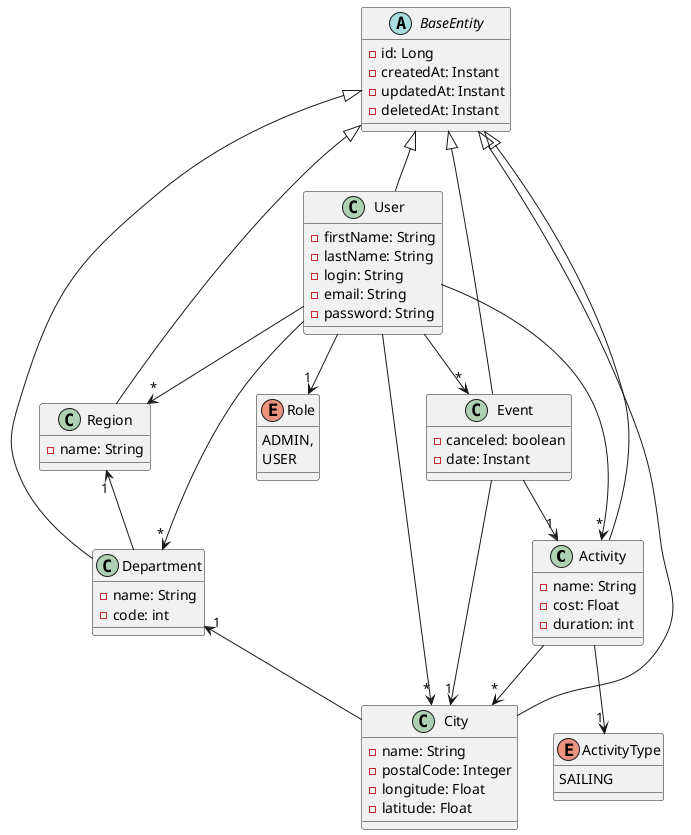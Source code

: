 @startuml

class Activity {
    -name: String
    -cost: Float
    -duration: int
}
enum ActivityType {
    SAILING
}
abstract class BaseEntity {
    -id: Long
    -createdAt: Instant
    -updatedAt: Instant
    -deletedAt: Instant
}
class City {
    -name: String
    -postalCode: Integer
    -longitude: Float
    -latitude: Float
}
class Department {
    -name: String
    -code: int
}
class User {
    -firstName: String
    -lastName: String
    -login: String
    -email: String
    -password: String
}
enum Role {
    ADMIN,
    USER
}
class Region {
    -name: String
}
class Event {
    -canceled: boolean
    -date: Instant
}

BaseEntity <|-- Activity
BaseEntity <|-- City
BaseEntity <|-- Department
BaseEntity <|-- User
BaseEntity <|-- Region
BaseEntity <|-- Event
Activity --> "*" City
Activity --> "1" ActivityType
User --> "*" City
User --> "*" Department
User --> "*" Region
Department "1" <-- City
Region "1" <-- Department
User --> "*" Activity
Event --> "1" City
Event --> "1" Activity
User --> "*" Event
User --> "1" Role
@enduml